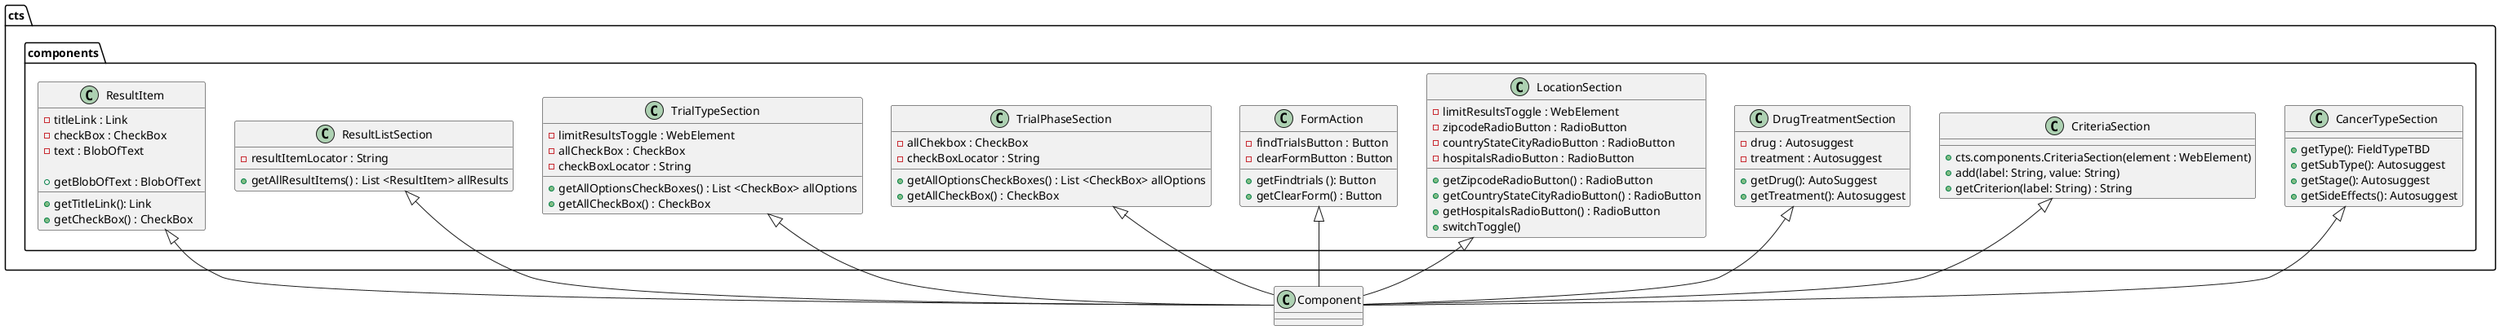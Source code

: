@startuml

'' Cancer type - advanced search
class cts.components.CancerTypeSection {
    +getType(): FieldTypeTBD
    +getSubType(): Autosuggest
    +getStage(): Autosuggest
    +getSideEffects(): Autosuggest
}

'' Criteria display - search results and trial description
class cts.components.CriteriaSection {
    +cts.components.CriteriaSection(element : WebElement)
    +add(label: String, value: String)
    +getCriterion(label: String) : String
}

'' Drugs/Treatment section -- advanced search
class cts.components.DrugTreatmentSection {
    -drug : Autosuggest
    -treatment : Autosuggest

    +getDrug(): AutoSuggest
    +getTreatment(): Autosuggest

}

'' Location -- advanced search
class cts.components.LocationSection {
    -limitResultsToggle : WebElement
    -zipcodeRadioButton : RadioButton
    -countryStateCityRadioButton : RadioButton
    -hospitalsRadioButton : RadioButton

    +getZipcodeRadioButton() : RadioButton
    +getCountryStateCityRadioButton() : RadioButton
    +getHospitalsRadioButton() : RadioButton
    +switchToggle()

}

'' Floating Find/Clear buttons -- advanced search
class cts.components.FormAction {
    -findTrialsButton : Button
    -clearFormButton : Button

    +getFindtrials (): Button
    +getClearForm() : Button
}

'' Trial phase list section -- advanced search
class cts.components.TrialPhaseSection {
    -allChekbox : CheckBox
    -checkBoxLocator : String

    +getAllOptionsCheckBoxes() : List <CheckBox> allOptions
    +getAllCheckBox() : CheckBox
}

'' Trial type section -- advanced search
class cts.components.TrialTypeSection {
    -limitResultsToggle : WebElement
    -allCheckBox : CheckBox
    -checkBoxLocator : String

    +getAllOptionsCheckBoxes() : List <CheckBox> allOptions
    +getAllCheckBox() : CheckBox

}

'' Search results list -- search results page
class cts.components.ResultListSection {
    -resultItemLocator : String

     +getAllResultItems() : List <ResultItem> allResults

}

'' Single search result item -- search results page
class cts.components.ResultItem {
    -titleLink : Link
    -checkBox : CheckBox
    -text : BlobOfText

    +getTitleLink(): Link
    +getCheckBox() : CheckBox
    +getBlobOfText : BlobOfText
}

cts.components.CancerTypeSection <|-- Component
cts.components.CriteriaSection <|-- Component
cts.components.DrugTreatmentSection <|-- Component
cts.components.LocationSection <|-- Component
cts.components.FormAction <|-- Component
cts.components.TrialPhaseSection <|-- Component
cts.components.TrialTypeSection <|-- Component
cts.components.ResultListSection <|-- Component
cts.components.ResultItem <|-- Component

@enduml
